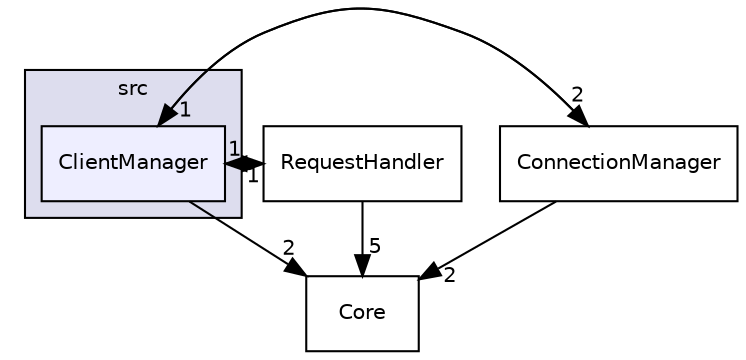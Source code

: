 digraph "C:/Users/gwc59/OneDrive/Desktop/RDLPIM/RDLPIM/gwcRDLToolbox/src/ClientManager" {
  compound=true
  node [ fontsize="10", fontname="Helvetica"];
  edge [ labelfontsize="10", labelfontname="Helvetica"];
  subgraph clusterdir_b716102c4cd6e7bb5f70a2f9db7e2d6e {
    graph [ bgcolor="#ddddee", pencolor="black", label="src" fontname="Helvetica", fontsize="10", URL="dir_b716102c4cd6e7bb5f70a2f9db7e2d6e.html"]
  dir_03ea45267cb9f4f880cd8be21146e25f [shape=box, label="ClientManager", style="filled", fillcolor="#eeeeff", pencolor="black", URL="dir_03ea45267cb9f4f880cd8be21146e25f.html"];
  }
  dir_4f904fc1818552d8cdc6806b13d4c171 [shape=box label="Core" URL="dir_4f904fc1818552d8cdc6806b13d4c171.html"];
  dir_ff187dd449628fb1b08c5368f2ef4d1d [shape=box label="RequestHandler" URL="dir_ff187dd449628fb1b08c5368f2ef4d1d.html"];
  dir_d0614640810352d8be223a1cc6d5aaf8 [shape=box label="ConnectionManager" URL="dir_d0614640810352d8be223a1cc6d5aaf8.html"];
  dir_03ea45267cb9f4f880cd8be21146e25f->dir_4f904fc1818552d8cdc6806b13d4c171 [headlabel="2", labeldistance=1.5 headhref="dir_000011_000013.html"];
  dir_03ea45267cb9f4f880cd8be21146e25f->dir_ff187dd449628fb1b08c5368f2ef4d1d [headlabel="1", labeldistance=1.5 headhref="dir_000011_000018.html"];
  dir_03ea45267cb9f4f880cd8be21146e25f->dir_d0614640810352d8be223a1cc6d5aaf8 [headlabel="2", labeldistance=1.5 headhref="dir_000011_000012.html"];
  dir_ff187dd449628fb1b08c5368f2ef4d1d->dir_03ea45267cb9f4f880cd8be21146e25f [headlabel="1", labeldistance=1.5 headhref="dir_000018_000011.html"];
  dir_ff187dd449628fb1b08c5368f2ef4d1d->dir_4f904fc1818552d8cdc6806b13d4c171 [headlabel="5", labeldistance=1.5 headhref="dir_000018_000013.html"];
  dir_d0614640810352d8be223a1cc6d5aaf8->dir_03ea45267cb9f4f880cd8be21146e25f [headlabel="1", labeldistance=1.5 headhref="dir_000012_000011.html"];
  dir_d0614640810352d8be223a1cc6d5aaf8->dir_4f904fc1818552d8cdc6806b13d4c171 [headlabel="2", labeldistance=1.5 headhref="dir_000012_000013.html"];
}

